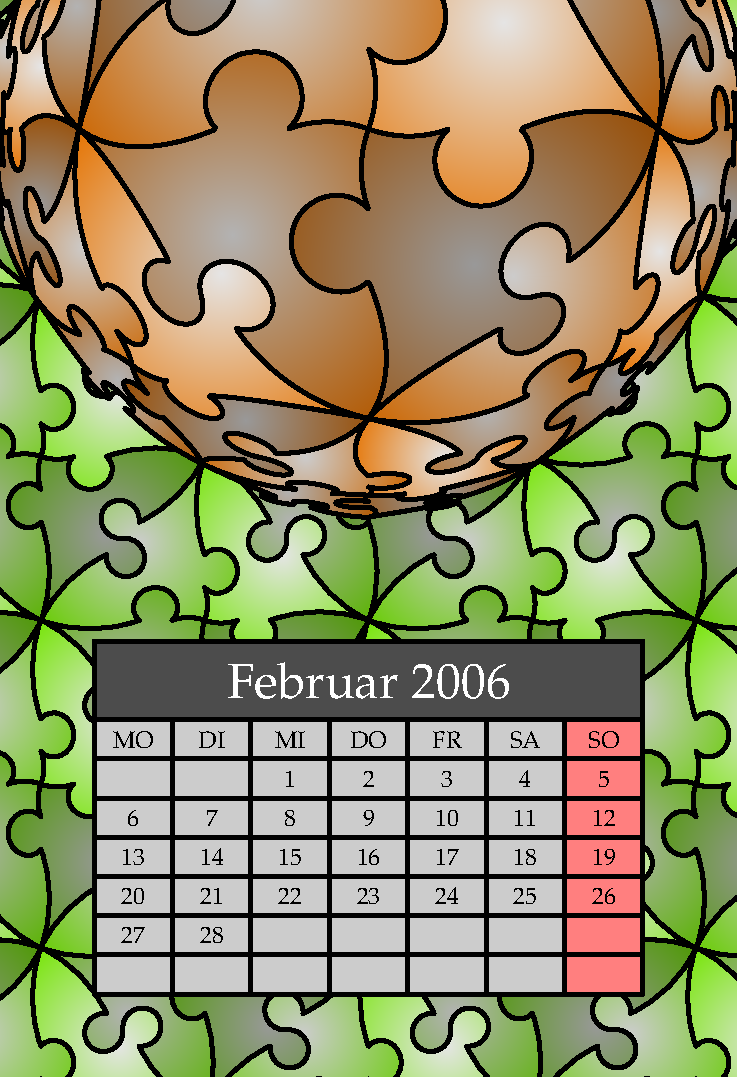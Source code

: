 // Calendar example contributed by Jens Schwaiger

// transformations
path similarpath(pair a, pair b, path p) {
  // transform p into a path starting at a and ending at b
  pair first;
  pair last;
  path p_;
  first=point(p,0);
  last=point(p,length(p));
  p_=shift(-first)*p;
  p_=rotate(degrees(b-a))*p_;
  p_=scale(abs(b-a)/abs(last-first))*p_;
  p_=shift(a)*p_;
  return p_;
}

path c_line(path p) {
// returns the path obtained by adding to p a copy rotated
// around the endpoint of p by 180 degrees
// works only if the initial point and the endpoint of p are different
// a c_line is symetric with respect to the center of 
// the straight line between its endpoints
//
  return p..rotate(180,point(p,length(p)))*reverse(p);
}

path tounitcircle(path p, int n=300) {
// the transformation pair x --> x/sqrt(1+abs(x)^2)
// is a bijection from the plane to the open unitdisk
  real l=arclength(p);
  path ghlp;
  for(int i=0; i <= n; ++i) {
    real at=arctime(p,l/n*i);
    pair phlp=point(p,at);
    real trhlp=1/(1+abs(phlp)^2)^(1/2);
    ghlp=ghlp--trhlp*phlp;
  }
  if(cyclic(p)) {ghlp=ghlp--cycle;}
  return ghlp;
}

void centershade(picture pic=currentpicture, path p, pen in, pen out,
		 pen drawpen=currentpen) { 
  pair center=0.5(max(p)+min(p));
  real radius=0.5abs(max(p)-min(p));
  radialshade(pic,p,in,center,0,out,center,radius);
  draw(pic,p,drawpen);
}

pair zentrum(path p) {return 0.5(min(p)+max(p));}

//%%%%%%%%%%%%%%%%%%%%%%%%%%%%%%%%%%%%%%%%%%%%%%%%%%%%%%%%%%%%%%%%%%%%%%%%%%%

real scalefactor=19/13; // For output: height=scalefactor*width
real outputwidth=13cm;
picture kalender;// at first we produce a calendar for february 2006
texpreamble("\usepackage[latin1]{inputenc}");
size(outputwidth,0);
real yc=0.5;
pair diff=(-3.5,5*yc);
pen farbe(int j) {
  pen hlp=0.8white;
  if(j % 7 == 6) {hlp=red+white;}
  return hlp;}

// farbe=German word for color
guide kasten=yscale(yc)*unitsquare;
// Kasten is a German word meaning something like box
guide Gkasten=shift((0,2*yc)+diff)*xscale(7)*yscale(2)*kasten;
guide tage[]= new guide[7]; // Tag=day
string wochentag[]={"MO","DI","MI","DO","FR","SA","SO"};
guide[][] bx= new guide[6][7];
string[][] entry= new string[6][7];
bool[][] holiday=new bool[6][7];

// Now the necessary information for February 2006
int start=2;
int days=28;
for(int i=0; i < entry.length; ++i) {
  for(int j=0; j < entry[0].length; ++j) {
    int day=i*7+j-start+1;
    entry[i][j]=(day > 0 && day <= days ? (string) day : "");
    holiday[i][j]=false;
  }
}

for(int j=0; j < 7; ++j) {
  tage[j]=shift((j,yc)+diff)*kasten; 
  filldraw(tage[j],farbe(j),black+2bp);
  label(wochentag[j],zentrum(tage[j]),Palatino());
  for(int i=0; i < 6; ++i) {bx[i][j]=shift((j,-yc*i)+diff)*kasten;
    filldraw(bx[i][j],farbe(j),black+2bp);
    if(holiday[i][j]) {filldraw(bx[i][j],farbe(6),black+2bp);};
  };
};
filldraw(Gkasten,0.3white,black+2bp); 
for(int j=0; j < 7; ++j)
  for(int i=0; i < 6 ; ++i) {label(entry[i][j],zentrum(bx[i][j]),Palatino());}
label("\Huge Februar 2006",zentrum(Gkasten),Palatino()+white); 
// Zentrum=center; Februar=february
add(kalender,currentpicture);
currentpicture.erase();

// Now the mosaic is constructed
pair a[]=new pair[4];
path p[]=new path[4];
path q[]=new path[4];
path kontur[]=new path[5];
picture temppic;

a[1]=(0,0);
a[2]=(1,0);
a[3]=(0,1); // a triangle with abs(a[2]-a[1])=abs(a[3]-a[1]
            // and a right angle at a[1];
q[1]=(0,0){dir(-20)}::{dir(20)}(0.2,0){dir(-140)}..{dir(0)}(0.3,-0.2){dir(0)}..
{dir(140)}(0.4,0){dir(20)}..{dir(-20)}(1,0);
q[2]=(0,0){dir(20)}..{dir(-20)}(0.8,0){dir(-140)}..{dir(0)}(0.9,-0.3){dir(0)}..
{dir(140)}(1,0);
q[2]=c_line(q[2]);
p[1]=similarpath(a[1],a[2],q[1]);// arbitrary path from a[1] to a[2]
p[2]=similarpath(a[2],a[3],q[2]);// arbitrary c_line from a[2] to a[3]
p[3]=rotate(90,a[1])*reverse(p[1]);//
kontur[1]=p[1]..p[2]..p[3]..cycle;// first tile
kontur[2]=rotate(90,a[1])*kontur[1];// second
kontur[3]=rotate(180,a[1])*kontur[1];// third
kontur[4]=rotate(270,a[1])*kontur[1];// fourth
pair tri=2*(interp(a[2],a[3],0.5)-a[1]);
pair trii=rotate(90)*tri;
// translations of kontur[i], i=1,2,3,4, with respect to
// j*tri+k*trii
// fill the plane

for(int j=-4; j < 4; ++j)
  for(int k=-4; k < 4; ++k) {
    transform tr=shift(j*tri+k*trii);
    for(int i=1; i < 5; ++i) {
      centershade(temppic,tr*kontur[i],(1-i/10)*white,
		  (1-i/10)*chartreuse,black+2bp);
    }
  }
  
// Now we produce the bijective images inside 
// a suitably scaled unitcircle            
for(int k=-1; k < 2; ++k)
  for(int l=-1; l < 2; ++l) {
    transform tr=shift(k*tri+l*trii);
    for(int i=1; i < 5; ++i) {
      centershade(temppic,scale(2.5)*tounitcircle(tr*kontur[i],380),
		  (1-i/10)*white,(1-i/10)*orange,black+2bp);
    }
  }         
          
add(temppic); 

// We clip the picture to a suitable box 
pair piccenter=0.5*(temppic.min()+temppic.max());
pair picbox=temppic.max()-temppic.min();
real picwidth=picbox.x;
transform trialtrans=shift(0,-1.5)*shift(piccenter)*yscale(scalefactor)*
  scale(0.25picwidth)*shift((-0.5,-0.5))*identity();
clip(trialtrans*unitsquare);

// add the calendar at a suitable position
add(kalender.fit(0.75*outputwidth),interp(point(S),point(N),1/13)); 
